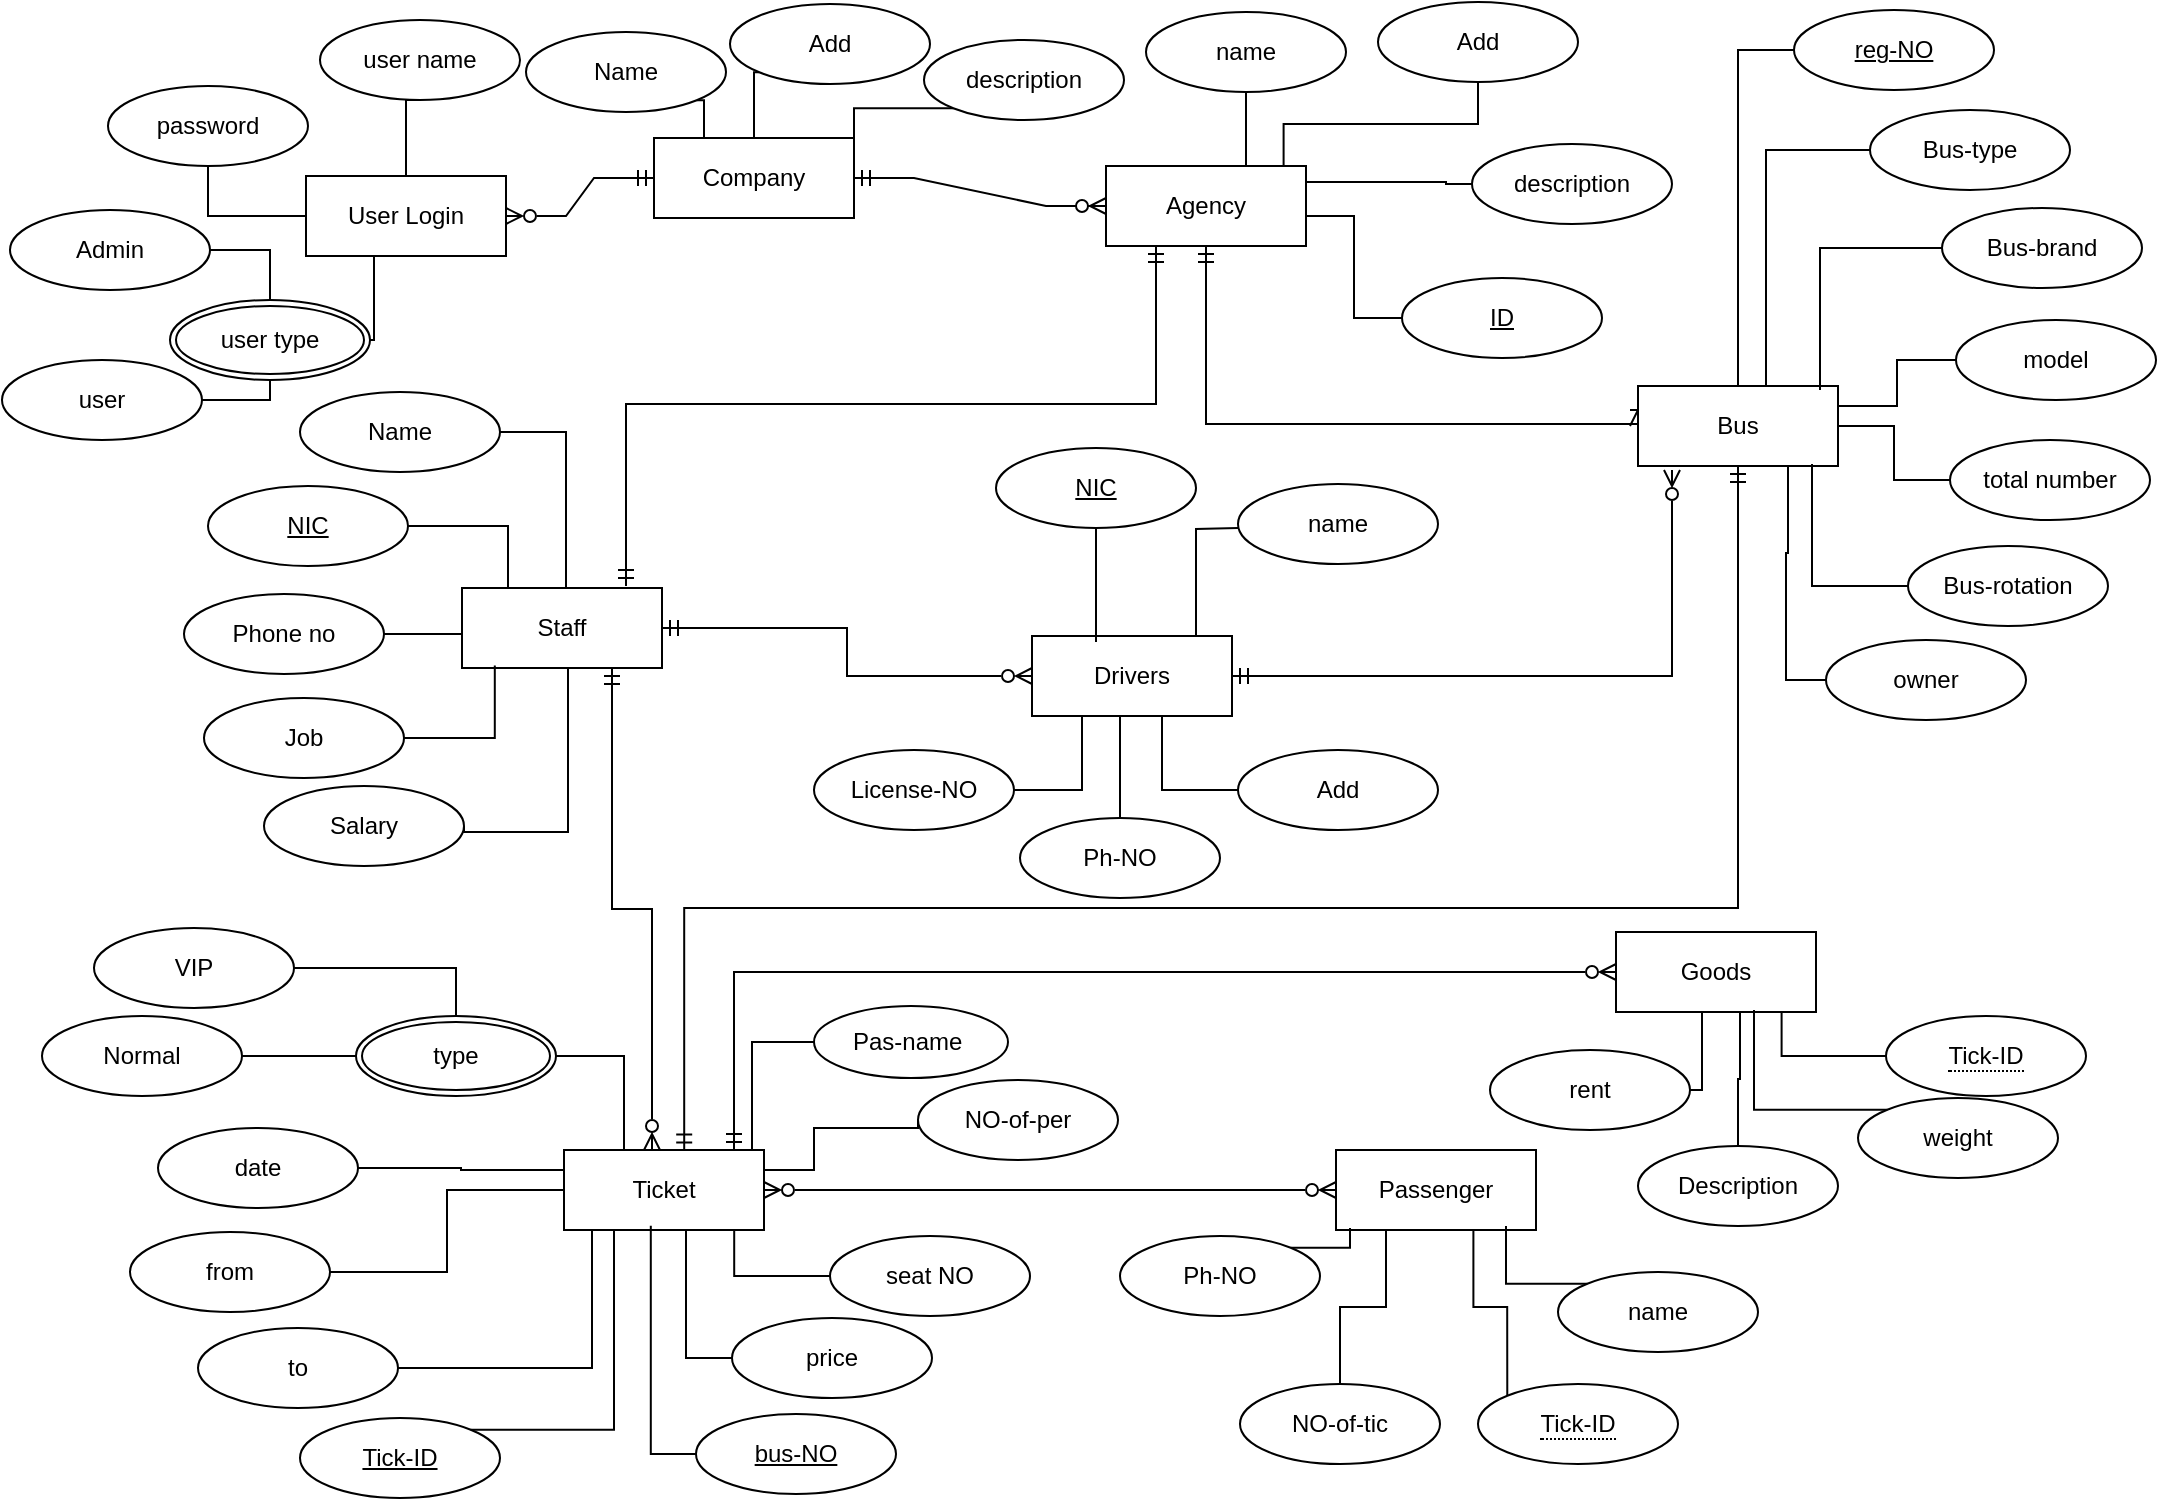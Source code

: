 <mxfile version="27.0.2">
  <diagram name="Page-1" id="-bV8oAyhePCD1Yp3gxoo">
    <mxGraphModel dx="713" dy="428" grid="0" gridSize="10" guides="1" tooltips="1" connect="1" arrows="0" fold="1" page="1" pageScale="1" pageWidth="1100" pageHeight="850" background="none" math="0" shadow="0">
      <root>
        <object label="" id="0">
          <mxCell />
        </object>
        <mxCell id="1" parent="0" />
        <mxCell id="zyWTynDUfDF3k8TMz7bk-304" value="User Login" style="whiteSpace=wrap;html=1;align=center;labelBackgroundColor=none;rounded=0;backgroundOutline=0;" parent="1" vertex="1">
          <mxGeometry x="165" y="104" width="100" height="40" as="geometry" />
        </mxCell>
        <mxCell id="dd1BdkEe9ov50hIlFdav-16" style="edgeStyle=orthogonalEdgeStyle;rounded=0;orthogonalLoop=1;jettySize=auto;html=1;exitX=0.5;exitY=1;exitDx=0;exitDy=0;entryX=0;entryY=0.5;entryDx=0;entryDy=0;endArrow=ERoneToMany;endFill=0;startArrow=ERmandOne;startFill=0;" parent="1" source="zyWTynDUfDF3k8TMz7bk-305" target="d92FIJJa25exs1OfrTLI-37" edge="1">
          <mxGeometry relative="1" as="geometry">
            <Array as="points">
              <mxPoint x="615" y="228" />
              <mxPoint x="831" y="228" />
            </Array>
          </mxGeometry>
        </mxCell>
        <mxCell id="zyWTynDUfDF3k8TMz7bk-305" value="Agency" style="whiteSpace=wrap;html=1;align=center;labelBackgroundColor=none;rounded=0;backgroundOutline=0;" parent="1" vertex="1">
          <mxGeometry x="565" y="99" width="100" height="40" as="geometry" />
        </mxCell>
        <mxCell id="zyWTynDUfDF3k8TMz7bk-308" value="Drivers" style="whiteSpace=wrap;html=1;align=center;labelBackgroundColor=none;rounded=0;backgroundOutline=0;" parent="1" vertex="1">
          <mxGeometry x="528" y="334" width="100" height="40" as="geometry" />
        </mxCell>
        <mxCell id="dd1BdkEe9ov50hIlFdav-20" style="edgeStyle=orthogonalEdgeStyle;rounded=0;orthogonalLoop=1;jettySize=auto;html=1;exitX=1;exitY=0.5;exitDx=0;exitDy=0;entryX=0;entryY=0.5;entryDx=0;entryDy=0;endArrow=ERzeroToMany;endFill=0;startArrow=ERmandOne;startFill=0;" parent="1" source="zyWTynDUfDF3k8TMz7bk-309" target="zyWTynDUfDF3k8TMz7bk-308" edge="1">
          <mxGeometry relative="1" as="geometry" />
        </mxCell>
        <mxCell id="zyWTynDUfDF3k8TMz7bk-309" value="Staff" style="whiteSpace=wrap;html=1;align=center;labelBackgroundColor=none;rounded=0;backgroundOutline=0;" parent="1" vertex="1">
          <mxGeometry x="243" y="310" width="100" height="40" as="geometry" />
        </mxCell>
        <mxCell id="dd1BdkEe9ov50hIlFdav-28" style="edgeStyle=orthogonalEdgeStyle;rounded=0;orthogonalLoop=1;jettySize=auto;html=1;exitX=0.85;exitY=0;exitDx=0;exitDy=0;entryX=0;entryY=0.5;entryDx=0;entryDy=0;exitPerimeter=0;endArrow=ERzeroToMany;endFill=0;startArrow=ERmandOne;startFill=0;" parent="1" source="zyWTynDUfDF3k8TMz7bk-310" target="zyWTynDUfDF3k8TMz7bk-312" edge="1">
          <mxGeometry relative="1" as="geometry" />
        </mxCell>
        <mxCell id="zyWTynDUfDF3k8TMz7bk-310" value="Ticket" style="whiteSpace=wrap;html=1;align=center;labelBackgroundColor=none;rounded=0;backgroundOutline=0;" parent="1" vertex="1">
          <mxGeometry x="294" y="591" width="100" height="40" as="geometry" />
        </mxCell>
        <mxCell id="dd1BdkEe9ov50hIlFdav-27" style="edgeStyle=orthogonalEdgeStyle;rounded=0;orthogonalLoop=1;jettySize=auto;html=1;exitX=0;exitY=0.5;exitDx=0;exitDy=0;entryX=1;entryY=0.5;entryDx=0;entryDy=0;endArrow=ERzeroToMany;endFill=0;startArrow=ERzeroToMany;startFill=0;" parent="1" source="zyWTynDUfDF3k8TMz7bk-311" target="zyWTynDUfDF3k8TMz7bk-310" edge="1">
          <mxGeometry relative="1" as="geometry" />
        </mxCell>
        <mxCell id="zyWTynDUfDF3k8TMz7bk-311" value="Passenger" style="whiteSpace=wrap;html=1;align=center;labelBackgroundColor=none;rounded=0;backgroundOutline=0;" parent="1" vertex="1">
          <mxGeometry x="680" y="591" width="100" height="40" as="geometry" />
        </mxCell>
        <mxCell id="zyWTynDUfDF3k8TMz7bk-312" value="Goods" style="whiteSpace=wrap;html=1;align=center;labelBackgroundColor=none;rounded=0;backgroundOutline=0;" parent="1" vertex="1">
          <mxGeometry x="820" y="482" width="100" height="40" as="geometry" />
        </mxCell>
        <mxCell id="cEiwVnGeLsNNu_YkjOEf-14" style="edgeStyle=orthogonalEdgeStyle;rounded=0;orthogonalLoop=1;jettySize=auto;html=1;exitX=0.5;exitY=1;exitDx=0;exitDy=0;entryX=0.5;entryY=0;entryDx=0;entryDy=0;labelBackgroundColor=none;fontColor=default;backgroundOutline=0;endArrow=none;startFill=0;" parent="1" source="d92FIJJa25exs1OfrTLI-1" target="zyWTynDUfDF3k8TMz7bk-304" edge="1">
          <mxGeometry relative="1" as="geometry" />
        </mxCell>
        <mxCell id="d92FIJJa25exs1OfrTLI-1" value="user name" style="ellipse;whiteSpace=wrap;html=1;align=center;labelBackgroundColor=none;rounded=0;backgroundOutline=0;" parent="1" vertex="1">
          <mxGeometry x="172" y="26" width="100" height="40" as="geometry" />
        </mxCell>
        <mxCell id="cEiwVnGeLsNNu_YkjOEf-13" style="edgeStyle=orthogonalEdgeStyle;rounded=0;orthogonalLoop=1;jettySize=auto;html=1;exitX=0.5;exitY=1;exitDx=0;exitDy=0;entryX=0;entryY=0.5;entryDx=0;entryDy=0;labelBackgroundColor=none;fontColor=default;backgroundOutline=0;endArrow=none;startFill=0;" parent="1" source="d92FIJJa25exs1OfrTLI-3" target="zyWTynDUfDF3k8TMz7bk-304" edge="1">
          <mxGeometry relative="1" as="geometry" />
        </mxCell>
        <mxCell id="d92FIJJa25exs1OfrTLI-3" value="password" style="ellipse;whiteSpace=wrap;html=1;align=center;labelBackgroundColor=none;rounded=0;backgroundOutline=0;" parent="1" vertex="1">
          <mxGeometry x="66" y="59" width="100" height="40" as="geometry" />
        </mxCell>
        <mxCell id="cEiwVnGeLsNNu_YkjOEf-39" value="" style="edgeStyle=orthogonalEdgeStyle;rounded=0;orthogonalLoop=1;jettySize=auto;html=1;labelBackgroundColor=none;fontColor=default;backgroundOutline=0;endArrow=none;startFill=0;" parent="1" source="d92FIJJa25exs1OfrTLI-4" target="zyWTynDUfDF3k8TMz7bk-305" edge="1">
          <mxGeometry relative="1" as="geometry">
            <Array as="points">
              <mxPoint x="635" y="96" />
              <mxPoint x="635" y="96" />
            </Array>
          </mxGeometry>
        </mxCell>
        <mxCell id="d92FIJJa25exs1OfrTLI-4" value="name" style="ellipse;whiteSpace=wrap;html=1;align=center;labelBackgroundColor=none;rounded=0;backgroundOutline=0;" parent="1" vertex="1">
          <mxGeometry x="585" y="22" width="100" height="40" as="geometry" />
        </mxCell>
        <mxCell id="-8xyfi9ZjJV_24Lj2asy-28" style="edgeStyle=orthogonalEdgeStyle;rounded=0;orthogonalLoop=1;jettySize=auto;html=1;exitX=0;exitY=0.5;exitDx=0;exitDy=0;endArrow=none;startFill=0;entryX=1;entryY=0.5;entryDx=0;entryDy=0;" parent="1" source="d92FIJJa25exs1OfrTLI-6" target="zyWTynDUfDF3k8TMz7bk-305" edge="1">
          <mxGeometry relative="1" as="geometry">
            <mxPoint x="720" y="119" as="targetPoint" />
            <Array as="points">
              <mxPoint x="735" y="108" />
              <mxPoint x="665" y="107" />
            </Array>
          </mxGeometry>
        </mxCell>
        <mxCell id="d92FIJJa25exs1OfrTLI-6" value="description" style="ellipse;whiteSpace=wrap;html=1;align=center;labelBackgroundColor=none;rounded=0;backgroundOutline=0;" parent="1" vertex="1">
          <mxGeometry x="748" y="88" width="100" height="40" as="geometry" />
        </mxCell>
        <mxCell id="d92FIJJa25exs1OfrTLI-37" value="Bus" style="whiteSpace=wrap;html=1;align=center;labelBackgroundColor=none;rounded=0;backgroundOutline=0;" parent="1" vertex="1">
          <mxGeometry x="831" y="209" width="100" height="40" as="geometry" />
        </mxCell>
        <mxCell id="d92FIJJa25exs1OfrTLI-40" value="Bus-brand" style="ellipse;whiteSpace=wrap;html=1;align=center;labelBackgroundColor=none;rounded=0;backgroundOutline=0;" parent="1" vertex="1">
          <mxGeometry x="983" y="120" width="100" height="40" as="geometry" />
        </mxCell>
        <mxCell id="cEiwVnGeLsNNu_YkjOEf-31" style="edgeStyle=orthogonalEdgeStyle;rounded=0;orthogonalLoop=1;jettySize=auto;html=1;exitX=0;exitY=0.5;exitDx=0;exitDy=0;entryX=0.64;entryY=0;entryDx=0;entryDy=0;entryPerimeter=0;labelBackgroundColor=none;fontColor=default;backgroundOutline=0;endArrow=none;startFill=0;" parent="1" source="d92FIJJa25exs1OfrTLI-41" target="d92FIJJa25exs1OfrTLI-37" edge="1">
          <mxGeometry relative="1" as="geometry">
            <mxPoint x="872" y="205" as="targetPoint" />
          </mxGeometry>
        </mxCell>
        <mxCell id="d92FIJJa25exs1OfrTLI-41" value="Bus-type" style="ellipse;whiteSpace=wrap;html=1;align=center;labelBackgroundColor=none;rounded=0;backgroundOutline=0;" parent="1" vertex="1">
          <mxGeometry x="947" y="71" width="100" height="40" as="geometry" />
        </mxCell>
        <mxCell id="cEiwVnGeLsNNu_YkjOEf-30" style="edgeStyle=orthogonalEdgeStyle;rounded=0;orthogonalLoop=1;jettySize=auto;html=1;exitX=0;exitY=0.5;exitDx=0;exitDy=0;entryX=0.75;entryY=1;entryDx=0;entryDy=0;labelBackgroundColor=none;fontColor=default;backgroundOutline=0;endArrow=none;startFill=0;" parent="1" source="d92FIJJa25exs1OfrTLI-42" target="d92FIJJa25exs1OfrTLI-37" edge="1">
          <mxGeometry relative="1" as="geometry" />
        </mxCell>
        <mxCell id="d92FIJJa25exs1OfrTLI-42" value="owner" style="ellipse;whiteSpace=wrap;html=1;align=center;labelBackgroundColor=none;rounded=0;backgroundOutline=0;" parent="1" vertex="1">
          <mxGeometry x="925" y="336" width="100" height="40" as="geometry" />
        </mxCell>
        <mxCell id="d92FIJJa25exs1OfrTLI-43" value="Bus-rotation" style="ellipse;whiteSpace=wrap;html=1;align=center;labelBackgroundColor=none;rounded=0;backgroundOutline=0;" parent="1" vertex="1">
          <mxGeometry x="966" y="289" width="100" height="40" as="geometry" />
        </mxCell>
        <mxCell id="d92FIJJa25exs1OfrTLI-44" style="edgeStyle=orthogonalEdgeStyle;rounded=0;orthogonalLoop=1;jettySize=auto;html=1;exitX=0;exitY=0.5;exitDx=0;exitDy=0;entryX=1;entryY=0.25;entryDx=0;entryDy=0;labelBackgroundColor=none;fontColor=default;backgroundOutline=0;endArrow=none;startFill=0;" parent="1" source="d92FIJJa25exs1OfrTLI-45" target="d92FIJJa25exs1OfrTLI-37" edge="1">
          <mxGeometry relative="1" as="geometry" />
        </mxCell>
        <mxCell id="d92FIJJa25exs1OfrTLI-45" value="model" style="ellipse;whiteSpace=wrap;html=1;align=center;labelBackgroundColor=none;rounded=0;backgroundOutline=0;" parent="1" vertex="1">
          <mxGeometry x="990" y="176" width="100" height="40" as="geometry" />
        </mxCell>
        <mxCell id="d92FIJJa25exs1OfrTLI-52" style="edgeStyle=orthogonalEdgeStyle;rounded=0;orthogonalLoop=1;jettySize=auto;html=1;exitX=0;exitY=0.5;exitDx=0;exitDy=0;entryX=1;entryY=0.5;entryDx=0;entryDy=0;labelBackgroundColor=none;fontColor=default;backgroundOutline=0;endArrow=none;startFill=0;" parent="1" source="d92FIJJa25exs1OfrTLI-47" target="d92FIJJa25exs1OfrTLI-37" edge="1">
          <mxGeometry relative="1" as="geometry" />
        </mxCell>
        <mxCell id="d92FIJJa25exs1OfrTLI-47" value="total number" style="ellipse;whiteSpace=wrap;html=1;align=center;labelBackgroundColor=none;rounded=0;backgroundOutline=0;" parent="1" vertex="1">
          <mxGeometry x="987" y="236" width="100" height="40" as="geometry" />
        </mxCell>
        <mxCell id="d92FIJJa25exs1OfrTLI-49" style="edgeStyle=orthogonalEdgeStyle;rounded=0;orthogonalLoop=1;jettySize=auto;html=1;exitX=0;exitY=0.5;exitDx=0;exitDy=0;entryX=0.91;entryY=0.05;entryDx=0;entryDy=0;entryPerimeter=0;labelBackgroundColor=none;fontColor=default;backgroundOutline=0;endArrow=none;startFill=0;" parent="1" source="d92FIJJa25exs1OfrTLI-40" target="d92FIJJa25exs1OfrTLI-37" edge="1">
          <mxGeometry relative="1" as="geometry" />
        </mxCell>
        <mxCell id="d92FIJJa25exs1OfrTLI-50" style="edgeStyle=orthogonalEdgeStyle;rounded=0;orthogonalLoop=1;jettySize=auto;html=1;exitX=0;exitY=0.5;exitDx=0;exitDy=0;entryX=0.87;entryY=0.975;entryDx=0;entryDy=0;entryPerimeter=0;labelBackgroundColor=none;fontColor=default;backgroundOutline=0;endArrow=none;startFill=0;" parent="1" source="d92FIJJa25exs1OfrTLI-43" target="d92FIJJa25exs1OfrTLI-37" edge="1">
          <mxGeometry relative="1" as="geometry">
            <mxPoint x="945" y="252" as="targetPoint" />
          </mxGeometry>
        </mxCell>
        <mxCell id="cEiwVnGeLsNNu_YkjOEf-2" value="user type" style="ellipse;shape=doubleEllipse;margin=3;whiteSpace=wrap;html=1;align=center;labelBackgroundColor=none;rounded=0;backgroundOutline=0;" parent="1" vertex="1">
          <mxGeometry x="97" y="166" width="100" height="40" as="geometry" />
        </mxCell>
        <mxCell id="cEiwVnGeLsNNu_YkjOEf-34" style="edgeStyle=orthogonalEdgeStyle;rounded=0;orthogonalLoop=1;jettySize=auto;html=1;exitX=1;exitY=0.5;exitDx=0;exitDy=0;labelBackgroundColor=none;fontColor=default;backgroundOutline=0;endArrow=none;startFill=0;" parent="1" source="cEiwVnGeLsNNu_YkjOEf-5" target="cEiwVnGeLsNNu_YkjOEf-2" edge="1">
          <mxGeometry relative="1" as="geometry" />
        </mxCell>
        <mxCell id="cEiwVnGeLsNNu_YkjOEf-5" value="Admin" style="ellipse;whiteSpace=wrap;html=1;align=center;labelBackgroundColor=none;rounded=0;backgroundOutline=0;" parent="1" vertex="1">
          <mxGeometry x="17" y="121" width="100" height="40" as="geometry" />
        </mxCell>
        <mxCell id="cEiwVnGeLsNNu_YkjOEf-36" style="edgeStyle=orthogonalEdgeStyle;rounded=0;orthogonalLoop=1;jettySize=auto;html=1;exitX=1;exitY=0.5;exitDx=0;exitDy=0;entryX=0.5;entryY=1;entryDx=0;entryDy=0;labelBackgroundColor=none;fontColor=default;backgroundOutline=0;endArrow=none;startFill=0;" parent="1" source="cEiwVnGeLsNNu_YkjOEf-6" target="cEiwVnGeLsNNu_YkjOEf-2" edge="1">
          <mxGeometry relative="1" as="geometry" />
        </mxCell>
        <mxCell id="cEiwVnGeLsNNu_YkjOEf-6" value="user" style="ellipse;whiteSpace=wrap;html=1;align=center;labelBackgroundColor=none;rounded=0;backgroundOutline=0;" parent="1" vertex="1">
          <mxGeometry x="13" y="196" width="100" height="40" as="geometry" />
        </mxCell>
        <mxCell id="cEiwVnGeLsNNu_YkjOEf-11" style="edgeStyle=orthogonalEdgeStyle;rounded=0;orthogonalLoop=1;jettySize=auto;html=1;exitX=1;exitY=0.5;exitDx=0;exitDy=0;entryX=0.34;entryY=1;entryDx=0;entryDy=0;entryPerimeter=0;labelBackgroundColor=none;fontColor=default;backgroundOutline=0;endArrow=none;startFill=0;" parent="1" source="cEiwVnGeLsNNu_YkjOEf-2" target="zyWTynDUfDF3k8TMz7bk-304" edge="1">
          <mxGeometry relative="1" as="geometry">
            <Array as="points">
              <mxPoint x="199" y="186" />
            </Array>
          </mxGeometry>
        </mxCell>
        <mxCell id="cEiwVnGeLsNNu_YkjOEf-15" value="Name" style="ellipse;whiteSpace=wrap;html=1;align=center;labelBackgroundColor=none;rounded=0;backgroundOutline=0;" parent="1" vertex="1">
          <mxGeometry x="162" y="212" width="100" height="40" as="geometry" />
        </mxCell>
        <mxCell id="cEiwVnGeLsNNu_YkjOEf-25" style="edgeStyle=orthogonalEdgeStyle;rounded=0;orthogonalLoop=1;jettySize=auto;html=1;exitX=1;exitY=0.5;exitDx=0;exitDy=0;labelBackgroundColor=none;fontColor=default;backgroundOutline=0;endArrow=none;startFill=0;" parent="1" source="cEiwVnGeLsNNu_YkjOEf-16" target="zyWTynDUfDF3k8TMz7bk-309" edge="1">
          <mxGeometry relative="1" as="geometry">
            <Array as="points">
              <mxPoint x="296" y="432" />
            </Array>
          </mxGeometry>
        </mxCell>
        <mxCell id="cEiwVnGeLsNNu_YkjOEf-16" value="Salary" style="ellipse;whiteSpace=wrap;html=1;align=center;labelBackgroundColor=none;rounded=0;backgroundOutline=0;" parent="1" vertex="1">
          <mxGeometry x="144" y="409" width="100" height="40" as="geometry" />
        </mxCell>
        <mxCell id="cEiwVnGeLsNNu_YkjOEf-23" style="edgeStyle=orthogonalEdgeStyle;rounded=0;orthogonalLoop=1;jettySize=auto;html=1;exitX=1;exitY=0.5;exitDx=0;exitDy=0;entryX=0.164;entryY=0.968;entryDx=0;entryDy=0;entryPerimeter=0;labelBackgroundColor=none;fontColor=default;backgroundOutline=0;endArrow=none;startFill=0;" parent="1" source="cEiwVnGeLsNNu_YkjOEf-17" target="zyWTynDUfDF3k8TMz7bk-309" edge="1">
          <mxGeometry relative="1" as="geometry" />
        </mxCell>
        <mxCell id="cEiwVnGeLsNNu_YkjOEf-17" value="Job" style="ellipse;whiteSpace=wrap;html=1;align=center;labelBackgroundColor=none;rounded=0;backgroundOutline=0;" parent="1" vertex="1">
          <mxGeometry x="114" y="365" width="100" height="40" as="geometry" />
        </mxCell>
        <mxCell id="cEiwVnGeLsNNu_YkjOEf-20" style="edgeStyle=orthogonalEdgeStyle;rounded=0;orthogonalLoop=1;jettySize=auto;html=1;exitX=1;exitY=0.5;exitDx=0;exitDy=0;entryX=0;entryY=0.5;entryDx=0;entryDy=0;labelBackgroundColor=none;fontColor=default;backgroundOutline=0;endArrow=none;startFill=0;" parent="1" source="cEiwVnGeLsNNu_YkjOEf-18" target="zyWTynDUfDF3k8TMz7bk-309" edge="1">
          <mxGeometry relative="1" as="geometry" />
        </mxCell>
        <mxCell id="cEiwVnGeLsNNu_YkjOEf-18" value="Phone no" style="ellipse;whiteSpace=wrap;html=1;align=center;labelBackgroundColor=none;rounded=0;backgroundOutline=0;" parent="1" vertex="1">
          <mxGeometry x="104" y="313" width="100" height="40" as="geometry" />
        </mxCell>
        <mxCell id="cEiwVnGeLsNNu_YkjOEf-27" value="NIC" style="ellipse;whiteSpace=wrap;html=1;align=center;fontStyle=4;labelBackgroundColor=none;rounded=0;backgroundOutline=0;" parent="1" vertex="1">
          <mxGeometry x="116" y="259" width="100" height="40" as="geometry" />
        </mxCell>
        <mxCell id="cEiwVnGeLsNNu_YkjOEf-28" style="edgeStyle=orthogonalEdgeStyle;rounded=0;orthogonalLoop=1;jettySize=auto;html=1;exitX=1;exitY=0.5;exitDx=0;exitDy=0;entryX=0.23;entryY=0;entryDx=0;entryDy=0;entryPerimeter=0;labelBackgroundColor=none;fontColor=default;backgroundOutline=0;endArrow=none;startFill=0;" parent="1" source="cEiwVnGeLsNNu_YkjOEf-27" target="zyWTynDUfDF3k8TMz7bk-309" edge="1">
          <mxGeometry relative="1" as="geometry" />
        </mxCell>
        <mxCell id="cEiwVnGeLsNNu_YkjOEf-29" style="edgeStyle=orthogonalEdgeStyle;rounded=0;orthogonalLoop=1;jettySize=auto;html=1;exitX=1;exitY=0.5;exitDx=0;exitDy=0;entryX=0.52;entryY=0;entryDx=0;entryDy=0;entryPerimeter=0;labelBackgroundColor=none;fontColor=default;backgroundOutline=0;endArrow=none;startFill=0;" parent="1" source="cEiwVnGeLsNNu_YkjOEf-15" target="zyWTynDUfDF3k8TMz7bk-309" edge="1">
          <mxGeometry relative="1" as="geometry" />
        </mxCell>
        <mxCell id="cEiwVnGeLsNNu_YkjOEf-45" style="edgeStyle=orthogonalEdgeStyle;rounded=0;orthogonalLoop=1;jettySize=auto;html=1;exitX=0;exitY=0.5;exitDx=0;exitDy=0;entryX=1;entryY=0.625;entryDx=0;entryDy=0;labelBackgroundColor=none;fontColor=default;backgroundOutline=0;endArrow=none;startFill=0;entryPerimeter=0;" parent="1" source="cEiwVnGeLsNNu_YkjOEf-42" target="zyWTynDUfDF3k8TMz7bk-305" edge="1">
          <mxGeometry relative="1" as="geometry" />
        </mxCell>
        <mxCell id="cEiwVnGeLsNNu_YkjOEf-42" value="ID" style="ellipse;whiteSpace=wrap;html=1;align=center;fontStyle=4;labelBackgroundColor=none;rounded=0;backgroundOutline=0;" parent="1" vertex="1">
          <mxGeometry x="713" y="155" width="100" height="40" as="geometry" />
        </mxCell>
        <mxCell id="cEiwVnGeLsNNu_YkjOEf-46" value="NIC" style="ellipse;whiteSpace=wrap;html=1;align=center;fontStyle=4;labelBackgroundColor=none;rounded=0;backgroundOutline=0;" parent="1" vertex="1">
          <mxGeometry x="510" y="240" width="100" height="40" as="geometry" />
        </mxCell>
        <mxCell id="cEiwVnGeLsNNu_YkjOEf-47" value="name" style="ellipse;whiteSpace=wrap;html=1;align=center;labelBackgroundColor=none;rounded=0;backgroundOutline=0;" parent="1" vertex="1">
          <mxGeometry x="631" y="258" width="100" height="40" as="geometry" />
        </mxCell>
        <mxCell id="cEiwVnGeLsNNu_YkjOEf-68" style="edgeStyle=orthogonalEdgeStyle;rounded=0;orthogonalLoop=1;jettySize=auto;html=1;exitX=1;exitY=0.5;exitDx=0;exitDy=0;entryX=0.25;entryY=1;entryDx=0;entryDy=0;labelBackgroundColor=none;fontColor=default;backgroundOutline=0;endArrow=none;startFill=0;" parent="1" source="cEiwVnGeLsNNu_YkjOEf-48" target="zyWTynDUfDF3k8TMz7bk-308" edge="1">
          <mxGeometry relative="1" as="geometry" />
        </mxCell>
        <mxCell id="cEiwVnGeLsNNu_YkjOEf-48" value="License-NO" style="ellipse;whiteSpace=wrap;html=1;align=center;labelBackgroundColor=none;rounded=0;backgroundOutline=0;" parent="1" vertex="1">
          <mxGeometry x="419" y="391" width="100" height="40" as="geometry" />
        </mxCell>
        <mxCell id="cEiwVnGeLsNNu_YkjOEf-49" value="Ph-NO" style="ellipse;whiteSpace=wrap;html=1;align=center;labelBackgroundColor=none;rounded=0;backgroundOutline=0;" parent="1" vertex="1">
          <mxGeometry x="522" y="425" width="100" height="40" as="geometry" />
        </mxCell>
        <mxCell id="cEiwVnGeLsNNu_YkjOEf-50" value="Add" style="ellipse;whiteSpace=wrap;html=1;align=center;labelBackgroundColor=none;rounded=0;backgroundOutline=0;" parent="1" vertex="1">
          <mxGeometry x="631" y="391" width="100" height="40" as="geometry" />
        </mxCell>
        <mxCell id="cEiwVnGeLsNNu_YkjOEf-67" style="edgeStyle=orthogonalEdgeStyle;rounded=0;orthogonalLoop=1;jettySize=auto;html=1;exitX=0;exitY=0.5;exitDx=0;exitDy=0;entryX=0.82;entryY=0;entryDx=0;entryDy=0;labelBackgroundColor=none;fontColor=default;endArrow=none;startFill=0;backgroundOutline=0;entryPerimeter=0;" parent="1" target="zyWTynDUfDF3k8TMz7bk-308" edge="1">
          <mxGeometry relative="1" as="geometry">
            <mxPoint x="631.0" y="280" as="sourcePoint" />
            <mxPoint x="598" y="340" as="targetPoint" />
          </mxGeometry>
        </mxCell>
        <mxCell id="cEiwVnGeLsNNu_YkjOEf-69" style="edgeStyle=orthogonalEdgeStyle;rounded=0;orthogonalLoop=1;jettySize=auto;html=1;exitX=0.5;exitY=0;exitDx=0;exitDy=0;entryX=0.44;entryY=1;entryDx=0;entryDy=0;entryPerimeter=0;labelBackgroundColor=none;fontColor=default;endArrow=none;startFill=0;backgroundOutline=0;" parent="1" source="cEiwVnGeLsNNu_YkjOEf-49" target="zyWTynDUfDF3k8TMz7bk-308" edge="1">
          <mxGeometry relative="1" as="geometry" />
        </mxCell>
        <mxCell id="cEiwVnGeLsNNu_YkjOEf-70" style="edgeStyle=orthogonalEdgeStyle;rounded=0;orthogonalLoop=1;jettySize=auto;html=1;exitX=0;exitY=0.5;exitDx=0;exitDy=0;entryX=0.65;entryY=1;entryDx=0;entryDy=0;entryPerimeter=0;labelBackgroundColor=none;fontColor=default;endArrow=none;startFill=0;backgroundOutline=0;" parent="1" source="cEiwVnGeLsNNu_YkjOEf-50" target="zyWTynDUfDF3k8TMz7bk-308" edge="1">
          <mxGeometry relative="1" as="geometry" />
        </mxCell>
        <mxCell id="cEiwVnGeLsNNu_YkjOEf-72" style="edgeStyle=orthogonalEdgeStyle;rounded=0;orthogonalLoop=1;jettySize=auto;html=1;exitX=0;exitY=0.5;exitDx=0;exitDy=0;labelBackgroundColor=none;fontColor=default;backgroundOutline=0;endArrow=none;startFill=0;" parent="1" source="cEiwVnGeLsNNu_YkjOEf-71" target="d92FIJJa25exs1OfrTLI-37" edge="1">
          <mxGeometry relative="1" as="geometry" />
        </mxCell>
        <mxCell id="cEiwVnGeLsNNu_YkjOEf-71" value="reg-NO" style="ellipse;whiteSpace=wrap;html=1;align=center;fontStyle=4;labelBackgroundColor=none;rounded=0;backgroundOutline=0;" parent="1" vertex="1">
          <mxGeometry x="909" y="21" width="100" height="40" as="geometry" />
        </mxCell>
        <mxCell id="cEiwVnGeLsNNu_YkjOEf-89" style="edgeStyle=orthogonalEdgeStyle;rounded=0;orthogonalLoop=1;jettySize=auto;html=1;exitX=0;exitY=0.5;exitDx=0;exitDy=0;entryX=1;entryY=0.5;entryDx=0;entryDy=0;labelBackgroundColor=none;fontColor=default;backgroundOutline=0;endArrow=none;startFill=0;" parent="1" source="cEiwVnGeLsNNu_YkjOEf-73" target="zyWTynDUfDF3k8TMz7bk-310" edge="1">
          <mxGeometry relative="1" as="geometry">
            <Array as="points">
              <mxPoint x="419" y="580" />
              <mxPoint x="419" y="601" />
              <mxPoint x="394" y="601" />
            </Array>
          </mxGeometry>
        </mxCell>
        <mxCell id="cEiwVnGeLsNNu_YkjOEf-73" value="NO-of-per" style="ellipse;whiteSpace=wrap;html=1;align=center;labelBackgroundColor=none;rounded=0;backgroundOutline=0;" parent="1" vertex="1">
          <mxGeometry x="471" y="556" width="100" height="40" as="geometry" />
        </mxCell>
        <mxCell id="cEiwVnGeLsNNu_YkjOEf-74" value="seat NO" style="ellipse;whiteSpace=wrap;html=1;align=center;labelBackgroundColor=none;rounded=0;backgroundOutline=0;" parent="1" vertex="1">
          <mxGeometry x="427" y="634" width="100" height="40" as="geometry" />
        </mxCell>
        <mxCell id="cEiwVnGeLsNNu_YkjOEf-75" value="price" style="ellipse;whiteSpace=wrap;html=1;align=center;labelBackgroundColor=none;rounded=0;backgroundOutline=0;" parent="1" vertex="1">
          <mxGeometry x="378" y="675" width="100" height="40" as="geometry" />
        </mxCell>
        <mxCell id="cEiwVnGeLsNNu_YkjOEf-76" value="to" style="ellipse;whiteSpace=wrap;html=1;align=center;labelBackgroundColor=none;rounded=0;backgroundOutline=0;" parent="1" vertex="1">
          <mxGeometry x="111" y="680" width="100" height="40" as="geometry" />
        </mxCell>
        <mxCell id="cEiwVnGeLsNNu_YkjOEf-84" style="edgeStyle=orthogonalEdgeStyle;rounded=0;orthogonalLoop=1;jettySize=auto;html=1;exitX=1;exitY=0.5;exitDx=0;exitDy=0;entryX=0;entryY=0.5;entryDx=0;entryDy=0;labelBackgroundColor=none;fontColor=default;backgroundOutline=0;endArrow=none;startFill=0;" parent="1" source="cEiwVnGeLsNNu_YkjOEf-77" target="zyWTynDUfDF3k8TMz7bk-310" edge="1">
          <mxGeometry relative="1" as="geometry" />
        </mxCell>
        <mxCell id="cEiwVnGeLsNNu_YkjOEf-77" value="from" style="ellipse;whiteSpace=wrap;html=1;align=center;labelBackgroundColor=none;rounded=0;backgroundOutline=0;" parent="1" vertex="1">
          <mxGeometry x="77" y="632" width="100" height="40" as="geometry" />
        </mxCell>
        <mxCell id="cEiwVnGeLsNNu_YkjOEf-87" style="edgeStyle=orthogonalEdgeStyle;rounded=0;orthogonalLoop=1;jettySize=auto;html=1;exitX=1;exitY=0.5;exitDx=0;exitDy=0;entryX=0;entryY=0.25;entryDx=0;entryDy=0;labelBackgroundColor=none;fontColor=default;backgroundOutline=0;endArrow=none;startFill=0;" parent="1" source="cEiwVnGeLsNNu_YkjOEf-78" target="zyWTynDUfDF3k8TMz7bk-310" edge="1">
          <mxGeometry relative="1" as="geometry" />
        </mxCell>
        <mxCell id="cEiwVnGeLsNNu_YkjOEf-78" value="date" style="ellipse;whiteSpace=wrap;html=1;align=center;labelBackgroundColor=none;rounded=0;backgroundOutline=0;" parent="1" vertex="1">
          <mxGeometry x="91" y="580" width="100" height="40" as="geometry" />
        </mxCell>
        <mxCell id="cEiwVnGeLsNNu_YkjOEf-90" style="edgeStyle=orthogonalEdgeStyle;rounded=0;orthogonalLoop=1;jettySize=auto;html=1;exitX=0;exitY=0.5;exitDx=0;exitDy=0;labelBackgroundColor=none;fontColor=default;backgroundOutline=0;endArrow=none;startFill=0;entryX=0.94;entryY=0;entryDx=0;entryDy=0;entryPerimeter=0;" parent="1" source="cEiwVnGeLsNNu_YkjOEf-80" target="zyWTynDUfDF3k8TMz7bk-310" edge="1">
          <mxGeometry relative="1" as="geometry">
            <mxPoint x="404" y="558" as="targetPoint" />
          </mxGeometry>
        </mxCell>
        <mxCell id="cEiwVnGeLsNNu_YkjOEf-80" value="Pas-name&amp;nbsp;" style="ellipse;whiteSpace=wrap;html=1;align=center;labelBackgroundColor=none;rounded=0;backgroundOutline=0;" parent="1" vertex="1">
          <mxGeometry x="419" y="519" width="97" height="36" as="geometry" />
        </mxCell>
        <mxCell id="cEiwVnGeLsNNu_YkjOEf-85" style="edgeStyle=orthogonalEdgeStyle;rounded=0;orthogonalLoop=1;jettySize=auto;html=1;exitX=1;exitY=0.5;exitDx=0;exitDy=0;entryX=0.14;entryY=1;entryDx=0;entryDy=0;entryPerimeter=0;labelBackgroundColor=none;fontColor=default;backgroundOutline=0;endArrow=none;startFill=0;" parent="1" source="cEiwVnGeLsNNu_YkjOEf-76" target="zyWTynDUfDF3k8TMz7bk-310" edge="1">
          <mxGeometry relative="1" as="geometry" />
        </mxCell>
        <mxCell id="cEiwVnGeLsNNu_YkjOEf-86" style="edgeStyle=orthogonalEdgeStyle;rounded=0;orthogonalLoop=1;jettySize=auto;html=1;exitX=0;exitY=0.5;exitDx=0;exitDy=0;entryX=0.61;entryY=1;entryDx=0;entryDy=0;entryPerimeter=0;labelBackgroundColor=none;fontColor=default;backgroundOutline=0;endArrow=none;startFill=0;" parent="1" source="cEiwVnGeLsNNu_YkjOEf-75" target="zyWTynDUfDF3k8TMz7bk-310" edge="1">
          <mxGeometry relative="1" as="geometry" />
        </mxCell>
        <mxCell id="cEiwVnGeLsNNu_YkjOEf-91" value="type" style="ellipse;shape=doubleEllipse;margin=3;whiteSpace=wrap;html=1;align=center;labelBackgroundColor=none;rounded=0;backgroundOutline=0;" parent="1" vertex="1">
          <mxGeometry x="190" y="524" width="100" height="40" as="geometry" />
        </mxCell>
        <mxCell id="cEiwVnGeLsNNu_YkjOEf-94" style="edgeStyle=orthogonalEdgeStyle;rounded=0;orthogonalLoop=1;jettySize=auto;html=1;exitX=1;exitY=0.5;exitDx=0;exitDy=0;entryX=0.3;entryY=0;entryDx=0;entryDy=0;entryPerimeter=0;labelBackgroundColor=none;fontColor=default;backgroundOutline=0;endArrow=none;startFill=0;" parent="1" source="cEiwVnGeLsNNu_YkjOEf-91" target="zyWTynDUfDF3k8TMz7bk-310" edge="1">
          <mxGeometry relative="1" as="geometry" />
        </mxCell>
        <mxCell id="cEiwVnGeLsNNu_YkjOEf-97" style="edgeStyle=orthogonalEdgeStyle;rounded=0;orthogonalLoop=1;jettySize=auto;html=1;exitX=1;exitY=0.5;exitDx=0;exitDy=0;labelBackgroundColor=none;fontColor=default;backgroundOutline=0;endArrow=none;startFill=0;" parent="1" source="cEiwVnGeLsNNu_YkjOEf-95" target="cEiwVnGeLsNNu_YkjOEf-91" edge="1">
          <mxGeometry relative="1" as="geometry" />
        </mxCell>
        <mxCell id="cEiwVnGeLsNNu_YkjOEf-95" value="VIP" style="ellipse;whiteSpace=wrap;html=1;align=center;labelBackgroundColor=none;rounded=0;backgroundOutline=0;" parent="1" vertex="1">
          <mxGeometry x="59" y="480" width="100" height="40" as="geometry" />
        </mxCell>
        <mxCell id="cEiwVnGeLsNNu_YkjOEf-98" style="edgeStyle=orthogonalEdgeStyle;rounded=0;orthogonalLoop=1;jettySize=auto;html=1;exitX=1;exitY=0.5;exitDx=0;exitDy=0;labelBackgroundColor=none;fontColor=default;backgroundOutline=0;endArrow=none;startFill=0;" parent="1" source="cEiwVnGeLsNNu_YkjOEf-96" target="cEiwVnGeLsNNu_YkjOEf-91" edge="1">
          <mxGeometry relative="1" as="geometry" />
        </mxCell>
        <mxCell id="cEiwVnGeLsNNu_YkjOEf-96" value="Normal" style="ellipse;whiteSpace=wrap;html=1;align=center;labelBackgroundColor=none;rounded=0;backgroundOutline=0;" parent="1" vertex="1">
          <mxGeometry x="33" y="524" width="100" height="40" as="geometry" />
        </mxCell>
        <mxCell id="8FaIMaNIHu-IjfOQpyqI-1" value="name" style="ellipse;whiteSpace=wrap;html=1;align=center;labelBackgroundColor=none;rounded=0;backgroundOutline=0;" parent="1" vertex="1">
          <mxGeometry x="791" y="652" width="100" height="40" as="geometry" />
        </mxCell>
        <mxCell id="8FaIMaNIHu-IjfOQpyqI-5" value="Add" style="ellipse;whiteSpace=wrap;html=1;align=center;labelBackgroundColor=none;rounded=0;backgroundOutline=0;" parent="1" vertex="1">
          <mxGeometry x="701" y="17" width="100" height="40" as="geometry" />
        </mxCell>
        <mxCell id="8FaIMaNIHu-IjfOQpyqI-17" style="edgeStyle=orthogonalEdgeStyle;rounded=0;orthogonalLoop=1;jettySize=auto;html=1;exitX=0.5;exitY=0;exitDx=0;exitDy=0;entryX=0.25;entryY=1;entryDx=0;entryDy=0;labelBackgroundColor=none;fontColor=default;backgroundOutline=0;endArrow=none;startFill=0;" parent="1" source="8FaIMaNIHu-IjfOQpyqI-14" target="zyWTynDUfDF3k8TMz7bk-311" edge="1">
          <mxGeometry relative="1" as="geometry" />
        </mxCell>
        <mxCell id="8FaIMaNIHu-IjfOQpyqI-14" value="NO-of-tic" style="ellipse;whiteSpace=wrap;html=1;align=center;labelBackgroundColor=none;rounded=0;backgroundOutline=0;" parent="1" vertex="1">
          <mxGeometry x="632" y="708" width="100" height="40" as="geometry" />
        </mxCell>
        <mxCell id="8FaIMaNIHu-IjfOQpyqI-21" style="edgeStyle=orthogonalEdgeStyle;rounded=0;orthogonalLoop=1;jettySize=auto;html=1;exitX=1;exitY=0;exitDx=0;exitDy=0;entryX=0.07;entryY=0.975;entryDx=0;entryDy=0;entryPerimeter=0;labelBackgroundColor=none;fontColor=default;backgroundOutline=0;endArrow=none;startFill=0;" parent="1" source="8FaIMaNIHu-IjfOQpyqI-15" target="zyWTynDUfDF3k8TMz7bk-311" edge="1">
          <mxGeometry relative="1" as="geometry" />
        </mxCell>
        <mxCell id="8FaIMaNIHu-IjfOQpyqI-15" value="Ph-NO" style="ellipse;whiteSpace=wrap;html=1;align=center;labelBackgroundColor=none;rounded=0;backgroundOutline=0;" parent="1" vertex="1">
          <mxGeometry x="572" y="634" width="100" height="40" as="geometry" />
        </mxCell>
        <mxCell id="-8xyfi9ZjJV_24Lj2asy-2" style="edgeStyle=orthogonalEdgeStyle;rounded=0;orthogonalLoop=1;jettySize=auto;html=1;exitX=0;exitY=0;exitDx=0;exitDy=0;entryX=0.85;entryY=0.95;entryDx=0;entryDy=0;entryPerimeter=0;labelBackgroundColor=none;fontColor=default;backgroundOutline=0;endArrow=none;startFill=0;" parent="1" source="8FaIMaNIHu-IjfOQpyqI-1" target="zyWTynDUfDF3k8TMz7bk-311" edge="1">
          <mxGeometry relative="1" as="geometry" />
        </mxCell>
        <mxCell id="-8xyfi9ZjJV_24Lj2asy-7" value="rent" style="ellipse;whiteSpace=wrap;html=1;align=center;labelBackgroundColor=none;rounded=0;backgroundOutline=0;" parent="1" vertex="1">
          <mxGeometry x="757" y="541" width="100" height="40" as="geometry" />
        </mxCell>
        <mxCell id="-8xyfi9ZjJV_24Lj2asy-8" value="weight" style="ellipse;whiteSpace=wrap;html=1;align=center;labelBackgroundColor=none;rounded=0;backgroundOutline=0;" parent="1" vertex="1">
          <mxGeometry x="941" y="565" width="100" height="40" as="geometry" />
        </mxCell>
        <mxCell id="-8xyfi9ZjJV_24Lj2asy-9" value="Description" style="ellipse;whiteSpace=wrap;html=1;align=center;labelBackgroundColor=none;rounded=0;backgroundOutline=0;" parent="1" vertex="1">
          <mxGeometry x="831" y="589" width="100" height="40" as="geometry" />
        </mxCell>
        <mxCell id="-8xyfi9ZjJV_24Lj2asy-13" style="edgeStyle=orthogonalEdgeStyle;rounded=0;orthogonalLoop=1;jettySize=auto;html=1;exitX=1;exitY=0.5;exitDx=0;exitDy=0;entryX=0.43;entryY=1;entryDx=0;entryDy=0;entryPerimeter=0;labelBackgroundColor=none;fontColor=default;backgroundOutline=0;endArrow=none;startFill=0;" parent="1" source="-8xyfi9ZjJV_24Lj2asy-7" target="zyWTynDUfDF3k8TMz7bk-312" edge="1">
          <mxGeometry relative="1" as="geometry" />
        </mxCell>
        <mxCell id="-8xyfi9ZjJV_24Lj2asy-14" style="edgeStyle=orthogonalEdgeStyle;rounded=0;orthogonalLoop=1;jettySize=auto;html=1;exitX=0.5;exitY=0;exitDx=0;exitDy=0;entryX=0.62;entryY=1;entryDx=0;entryDy=0;entryPerimeter=0;labelBackgroundColor=none;fontColor=default;backgroundOutline=0;endArrow=none;startFill=0;" parent="1" source="-8xyfi9ZjJV_24Lj2asy-9" target="zyWTynDUfDF3k8TMz7bk-312" edge="1">
          <mxGeometry relative="1" as="geometry" />
        </mxCell>
        <mxCell id="-8xyfi9ZjJV_24Lj2asy-15" style="edgeStyle=orthogonalEdgeStyle;rounded=0;orthogonalLoop=1;jettySize=auto;html=1;exitX=0;exitY=0;exitDx=0;exitDy=0;entryX=0.69;entryY=0.975;entryDx=0;entryDy=0;entryPerimeter=0;labelBackgroundColor=none;fontColor=default;backgroundOutline=0;endArrow=none;startFill=0;" parent="1" source="-8xyfi9ZjJV_24Lj2asy-8" target="zyWTynDUfDF3k8TMz7bk-312" edge="1">
          <mxGeometry relative="1" as="geometry" />
        </mxCell>
        <mxCell id="-8xyfi9ZjJV_24Lj2asy-24" value="Company" style="whiteSpace=wrap;html=1;align=center;" parent="1" vertex="1">
          <mxGeometry x="339" y="85" width="100" height="40" as="geometry" />
        </mxCell>
        <mxCell id="dd1BdkEe9ov50hIlFdav-10" style="edgeStyle=orthogonalEdgeStyle;rounded=0;orthogonalLoop=1;jettySize=auto;html=1;exitX=0;exitY=1;exitDx=0;exitDy=0;entryX=0.5;entryY=0;entryDx=0;entryDy=0;endArrow=none;startFill=0;" parent="1" source="-8xyfi9ZjJV_24Lj2asy-25" target="-8xyfi9ZjJV_24Lj2asy-24" edge="1">
          <mxGeometry relative="1" as="geometry" />
        </mxCell>
        <mxCell id="-8xyfi9ZjJV_24Lj2asy-25" value="Add" style="ellipse;whiteSpace=wrap;html=1;align=center;" parent="1" vertex="1">
          <mxGeometry x="377" y="18" width="100" height="40" as="geometry" />
        </mxCell>
        <mxCell id="dd1BdkEe9ov50hIlFdav-5" style="edgeStyle=orthogonalEdgeStyle;rounded=0;orthogonalLoop=1;jettySize=auto;html=1;exitX=1;exitY=1;exitDx=0;exitDy=0;entryX=0.25;entryY=0;entryDx=0;entryDy=0;endArrow=none;startFill=0;" parent="1" source="-8xyfi9ZjJV_24Lj2asy-26" target="-8xyfi9ZjJV_24Lj2asy-24" edge="1">
          <mxGeometry relative="1" as="geometry" />
        </mxCell>
        <mxCell id="-8xyfi9ZjJV_24Lj2asy-26" value="Name" style="ellipse;whiteSpace=wrap;html=1;align=center;" parent="1" vertex="1">
          <mxGeometry x="275" y="32" width="100" height="40" as="geometry" />
        </mxCell>
        <mxCell id="dd1BdkEe9ov50hIlFdav-11" style="edgeStyle=orthogonalEdgeStyle;rounded=0;orthogonalLoop=1;jettySize=auto;html=1;exitX=0;exitY=1;exitDx=0;exitDy=0;entryX=1;entryY=0;entryDx=0;entryDy=0;endArrow=none;startFill=0;" parent="1" source="-8xyfi9ZjJV_24Lj2asy-27" target="-8xyfi9ZjJV_24Lj2asy-24" edge="1">
          <mxGeometry relative="1" as="geometry">
            <Array as="points">
              <mxPoint x="439" y="70" />
            </Array>
          </mxGeometry>
        </mxCell>
        <mxCell id="-8xyfi9ZjJV_24Lj2asy-27" value="description" style="ellipse;whiteSpace=wrap;html=1;align=center;" parent="1" vertex="1">
          <mxGeometry x="474" y="36" width="100" height="40" as="geometry" />
        </mxCell>
        <mxCell id="dd1BdkEe9ov50hIlFdav-9" value="" style="edgeStyle=entityRelationEdgeStyle;fontSize=12;html=1;endArrow=ERzeroToMany;startArrow=ERmandOne;rounded=0;entryX=1;entryY=0.5;entryDx=0;entryDy=0;exitX=0;exitY=0.5;exitDx=0;exitDy=0;endFill=0;" parent="1" source="-8xyfi9ZjJV_24Lj2asy-24" target="zyWTynDUfDF3k8TMz7bk-304" edge="1">
          <mxGeometry width="100" height="100" relative="1" as="geometry">
            <mxPoint x="255" y="249" as="sourcePoint" />
            <mxPoint x="355" y="149" as="targetPoint" />
          </mxGeometry>
        </mxCell>
        <mxCell id="dd1BdkEe9ov50hIlFdav-14" value="" style="edgeStyle=entityRelationEdgeStyle;fontSize=12;html=1;endArrow=ERzeroToMany;startArrow=ERmandOne;rounded=0;entryX=0;entryY=0.5;entryDx=0;entryDy=0;exitX=1;exitY=0.5;exitDx=0;exitDy=0;" parent="1" source="-8xyfi9ZjJV_24Lj2asy-24" target="zyWTynDUfDF3k8TMz7bk-305" edge="1">
          <mxGeometry width="100" height="100" relative="1" as="geometry">
            <mxPoint x="457" y="249" as="sourcePoint" />
            <mxPoint x="557" y="149" as="targetPoint" />
          </mxGeometry>
        </mxCell>
        <mxCell id="dd1BdkEe9ov50hIlFdav-17" style="edgeStyle=orthogonalEdgeStyle;rounded=0;orthogonalLoop=1;jettySize=auto;html=1;exitX=0.25;exitY=1;exitDx=0;exitDy=0;entryX=0.82;entryY=-0.025;entryDx=0;entryDy=0;entryPerimeter=0;endArrow=ERmandOne;endFill=0;startArrow=ERmandOne;startFill=0;" parent="1" source="zyWTynDUfDF3k8TMz7bk-305" target="zyWTynDUfDF3k8TMz7bk-309" edge="1">
          <mxGeometry relative="1" as="geometry">
            <Array as="points">
              <mxPoint x="590" y="218" />
              <mxPoint x="325" y="218" />
            </Array>
          </mxGeometry>
        </mxCell>
        <mxCell id="dd1BdkEe9ov50hIlFdav-23" style="edgeStyle=orthogonalEdgeStyle;rounded=0;orthogonalLoop=1;jettySize=auto;html=1;exitX=0.5;exitY=1;exitDx=0;exitDy=0;entryX=0.32;entryY=0.075;entryDx=0;entryDy=0;entryPerimeter=0;endArrow=none;startFill=0;" parent="1" source="cEiwVnGeLsNNu_YkjOEf-46" target="zyWTynDUfDF3k8TMz7bk-308" edge="1">
          <mxGeometry relative="1" as="geometry" />
        </mxCell>
        <mxCell id="dd1BdkEe9ov50hIlFdav-24" style="edgeStyle=orthogonalEdgeStyle;rounded=0;orthogonalLoop=1;jettySize=auto;html=1;exitX=1;exitY=0.5;exitDx=0;exitDy=0;entryX=0.17;entryY=1.05;entryDx=0;entryDy=0;entryPerimeter=0;endArrow=ERzeroToMany;endFill=0;startArrow=ERmandOne;startFill=0;" parent="1" source="zyWTynDUfDF3k8TMz7bk-308" target="d92FIJJa25exs1OfrTLI-37" edge="1">
          <mxGeometry relative="1" as="geometry" />
        </mxCell>
        <mxCell id="dd1BdkEe9ov50hIlFdav-25" value="Tick-ID" style="ellipse;whiteSpace=wrap;html=1;align=center;fontStyle=4;" parent="1" vertex="1">
          <mxGeometry x="162" y="725" width="100" height="40" as="geometry" />
        </mxCell>
        <mxCell id="dd1BdkEe9ov50hIlFdav-26" style="edgeStyle=orthogonalEdgeStyle;rounded=0;orthogonalLoop=1;jettySize=auto;html=1;exitX=0.75;exitY=1;exitDx=0;exitDy=0;entryX=0.44;entryY=0;entryDx=0;entryDy=0;entryPerimeter=0;endArrow=ERzeroToMany;endFill=0;startArrow=ERmandOne;startFill=0;" parent="1" source="zyWTynDUfDF3k8TMz7bk-309" target="zyWTynDUfDF3k8TMz7bk-310" edge="1">
          <mxGeometry relative="1" as="geometry" />
        </mxCell>
        <mxCell id="dd1BdkEe9ov50hIlFdav-31" style="edgeStyle=orthogonalEdgeStyle;rounded=0;orthogonalLoop=1;jettySize=auto;html=1;exitX=0.5;exitY=1;exitDx=0;exitDy=0;entryX=0.601;entryY=0.007;entryDx=0;entryDy=0;entryPerimeter=0;endArrow=ERmandOne;endFill=0;startArrow=ERmandOne;startFill=0;" parent="1" source="d92FIJJa25exs1OfrTLI-37" target="zyWTynDUfDF3k8TMz7bk-310" edge="1">
          <mxGeometry relative="1" as="geometry">
            <Array as="points">
              <mxPoint x="881" y="470" />
              <mxPoint x="354" y="470" />
            </Array>
            <mxPoint x="882" y="259" as="sourcePoint" />
            <mxPoint x="358.0" y="601" as="targetPoint" />
          </mxGeometry>
        </mxCell>
        <mxCell id="dd1BdkEe9ov50hIlFdav-33" style="edgeStyle=orthogonalEdgeStyle;rounded=0;orthogonalLoop=1;jettySize=auto;html=1;exitX=0.5;exitY=1;exitDx=0;exitDy=0;entryX=0.888;entryY=0.013;entryDx=0;entryDy=0;entryPerimeter=0;endArrow=none;startFill=0;" parent="1" source="8FaIMaNIHu-IjfOQpyqI-5" target="zyWTynDUfDF3k8TMz7bk-305" edge="1">
          <mxGeometry relative="1" as="geometry" />
        </mxCell>
        <mxCell id="dd1BdkEe9ov50hIlFdav-34" style="edgeStyle=orthogonalEdgeStyle;rounded=0;orthogonalLoop=1;jettySize=auto;html=1;exitX=1;exitY=0;exitDx=0;exitDy=0;entryX=0.25;entryY=1;entryDx=0;entryDy=0;endArrow=none;startFill=0;" parent="1" source="dd1BdkEe9ov50hIlFdav-25" target="zyWTynDUfDF3k8TMz7bk-310" edge="1">
          <mxGeometry relative="1" as="geometry" />
        </mxCell>
        <mxCell id="dd1BdkEe9ov50hIlFdav-35" value="bus-NO" style="ellipse;whiteSpace=wrap;html=1;align=center;fontStyle=4;" parent="1" vertex="1">
          <mxGeometry x="360" y="723" width="100" height="40" as="geometry" />
        </mxCell>
        <mxCell id="dd1BdkEe9ov50hIlFdav-36" style="edgeStyle=orthogonalEdgeStyle;rounded=0;orthogonalLoop=1;jettySize=auto;html=1;exitX=0;exitY=0.5;exitDx=0;exitDy=0;entryX=0.434;entryY=0.946;entryDx=0;entryDy=0;entryPerimeter=0;endArrow=none;startFill=0;" parent="1" source="dd1BdkEe9ov50hIlFdav-35" target="zyWTynDUfDF3k8TMz7bk-310" edge="1">
          <mxGeometry relative="1" as="geometry" />
        </mxCell>
        <mxCell id="dd1BdkEe9ov50hIlFdav-37" style="edgeStyle=orthogonalEdgeStyle;rounded=0;orthogonalLoop=1;jettySize=auto;html=1;exitX=0;exitY=0.5;exitDx=0;exitDy=0;entryX=0.851;entryY=1.004;entryDx=0;entryDy=0;entryPerimeter=0;endArrow=none;startFill=0;" parent="1" source="cEiwVnGeLsNNu_YkjOEf-74" target="zyWTynDUfDF3k8TMz7bk-310" edge="1">
          <mxGeometry relative="1" as="geometry" />
        </mxCell>
        <mxCell id="IAW-wRPCPbgMJG5teW-d-5" value="&lt;span style=&quot;border-bottom: 1px dotted&quot;&gt;Tick-ID&lt;/span&gt;" style="ellipse;whiteSpace=wrap;html=1;align=center;" vertex="1" parent="1">
          <mxGeometry x="751" y="708" width="100" height="40" as="geometry" />
        </mxCell>
        <mxCell id="IAW-wRPCPbgMJG5teW-d-6" style="edgeStyle=orthogonalEdgeStyle;rounded=0;orthogonalLoop=1;jettySize=auto;html=1;exitX=0;exitY=0;exitDx=0;exitDy=0;entryX=0.687;entryY=1.004;entryDx=0;entryDy=0;entryPerimeter=0;endArrow=none;startFill=0;" edge="1" parent="1" source="IAW-wRPCPbgMJG5teW-d-5" target="zyWTynDUfDF3k8TMz7bk-311">
          <mxGeometry relative="1" as="geometry" />
        </mxCell>
        <mxCell id="IAW-wRPCPbgMJG5teW-d-7" value="&lt;span style=&quot;border-bottom: 1px dotted&quot;&gt;Tick-ID&lt;/span&gt;" style="ellipse;whiteSpace=wrap;html=1;align=center;" vertex="1" parent="1">
          <mxGeometry x="955" y="524" width="100" height="40" as="geometry" />
        </mxCell>
        <mxCell id="IAW-wRPCPbgMJG5teW-d-8" style="edgeStyle=orthogonalEdgeStyle;rounded=0;orthogonalLoop=1;jettySize=auto;html=1;exitX=0;exitY=0.5;exitDx=0;exitDy=0;entryX=0.828;entryY=1;entryDx=0;entryDy=0;entryPerimeter=0;endArrow=none;startFill=0;" edge="1" parent="1" source="IAW-wRPCPbgMJG5teW-d-7" target="zyWTynDUfDF3k8TMz7bk-312">
          <mxGeometry relative="1" as="geometry" />
        </mxCell>
      </root>
    </mxGraphModel>
  </diagram>
</mxfile>
